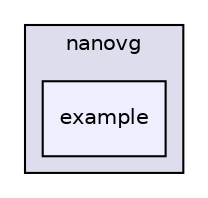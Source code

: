 digraph "nanovg/nanovg/example" {
  compound=true
  node [ fontsize="10", fontname="Helvetica"];
  edge [ labelfontsize="10", labelfontname="Helvetica"];
  subgraph clusterdir_2b41848336d2d5ce61d5005eea9267ee {
    graph [ bgcolor="#ddddee", pencolor="black", label="nanovg" fontname="Helvetica", fontsize="10", URL="dir_2b41848336d2d5ce61d5005eea9267ee.html"]
  dir_562bfcffdecf0f835f1e6d544f52dbae [shape=box, label="example", style="filled", fillcolor="#eeeeff", pencolor="black", URL="dir_562bfcffdecf0f835f1e6d544f52dbae.html"];
  }
}
